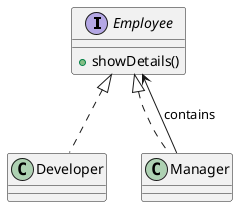 @startuml
    interface Employee {
        +showDetails()
    }

    class Developer
    class Manager

    Employee <|.. Developer
    Employee <|.. Manager
    Manager --> Employee : contains
    @enduml
